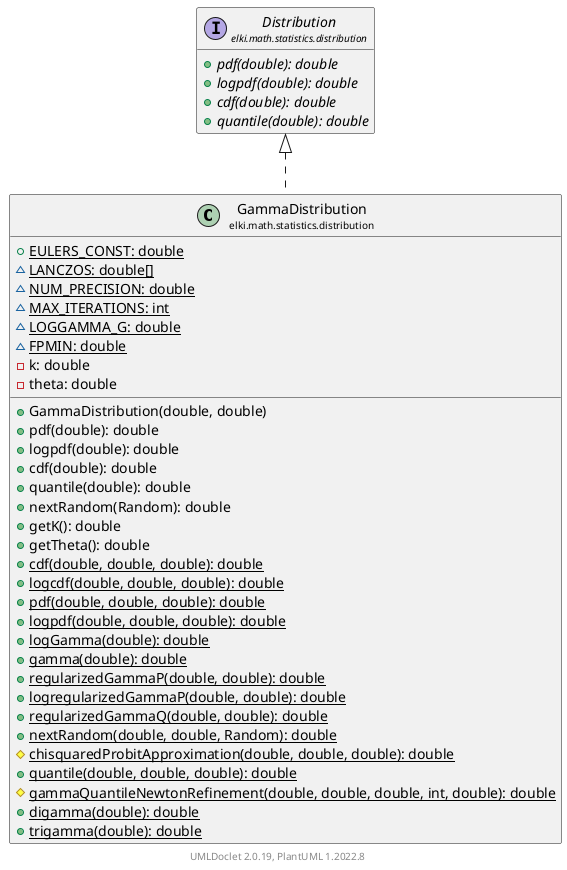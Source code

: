 @startuml
    remove .*\.(Instance|Par|Parameterizer|Factory)$
    set namespaceSeparator none
    hide empty fields
    hide empty methods

    class "<size:14>GammaDistribution\n<size:10>elki.math.statistics.distribution" as elki.math.statistics.distribution.GammaDistribution [[GammaDistribution.html]] {
        {static} +EULERS_CONST: double
        {static} ~LANCZOS: double[]
        {static} ~NUM_PRECISION: double
        {static} ~MAX_ITERATIONS: int
        {static} ~LOGGAMMA_G: double
        {static} ~FPMIN: double
        -k: double
        -theta: double
        +GammaDistribution(double, double)
        +pdf(double): double
        +logpdf(double): double
        +cdf(double): double
        +quantile(double): double
        +nextRandom(Random): double
        +getK(): double
        +getTheta(): double
        {static} +cdf(double, double, double): double
        {static} +logcdf(double, double, double): double
        {static} +pdf(double, double, double): double
        {static} +logpdf(double, double, double): double
        {static} +logGamma(double): double
        {static} +gamma(double): double
        {static} +regularizedGammaP(double, double): double
        {static} +logregularizedGammaP(double, double): double
        {static} +regularizedGammaQ(double, double): double
        {static} +nextRandom(double, double, Random): double
        {static} #chisquaredProbitApproximation(double, double, double): double
        {static} +quantile(double, double, double): double
        {static} #gammaQuantileNewtonRefinement(double, double, double, int, double): double
        {static} +digamma(double): double
        {static} +trigamma(double): double
    }

    interface "<size:14>Distribution\n<size:10>elki.math.statistics.distribution" as elki.math.statistics.distribution.Distribution [[Distribution.html]] {
        {abstract} +pdf(double): double
        {abstract} +logpdf(double): double
        {abstract} +cdf(double): double
        {abstract} +quantile(double): double
    }
    class "<size:14>GammaDistribution.Par\n<size:10>elki.math.statistics.distribution" as elki.math.statistics.distribution.GammaDistribution.Par [[GammaDistribution.Par.html]]

    elki.math.statistics.distribution.Distribution <|.. elki.math.statistics.distribution.GammaDistribution
    elki.math.statistics.distribution.GammaDistribution +-- elki.math.statistics.distribution.GammaDistribution.Par

    center footer UMLDoclet 2.0.19, PlantUML 1.2022.8
@enduml
